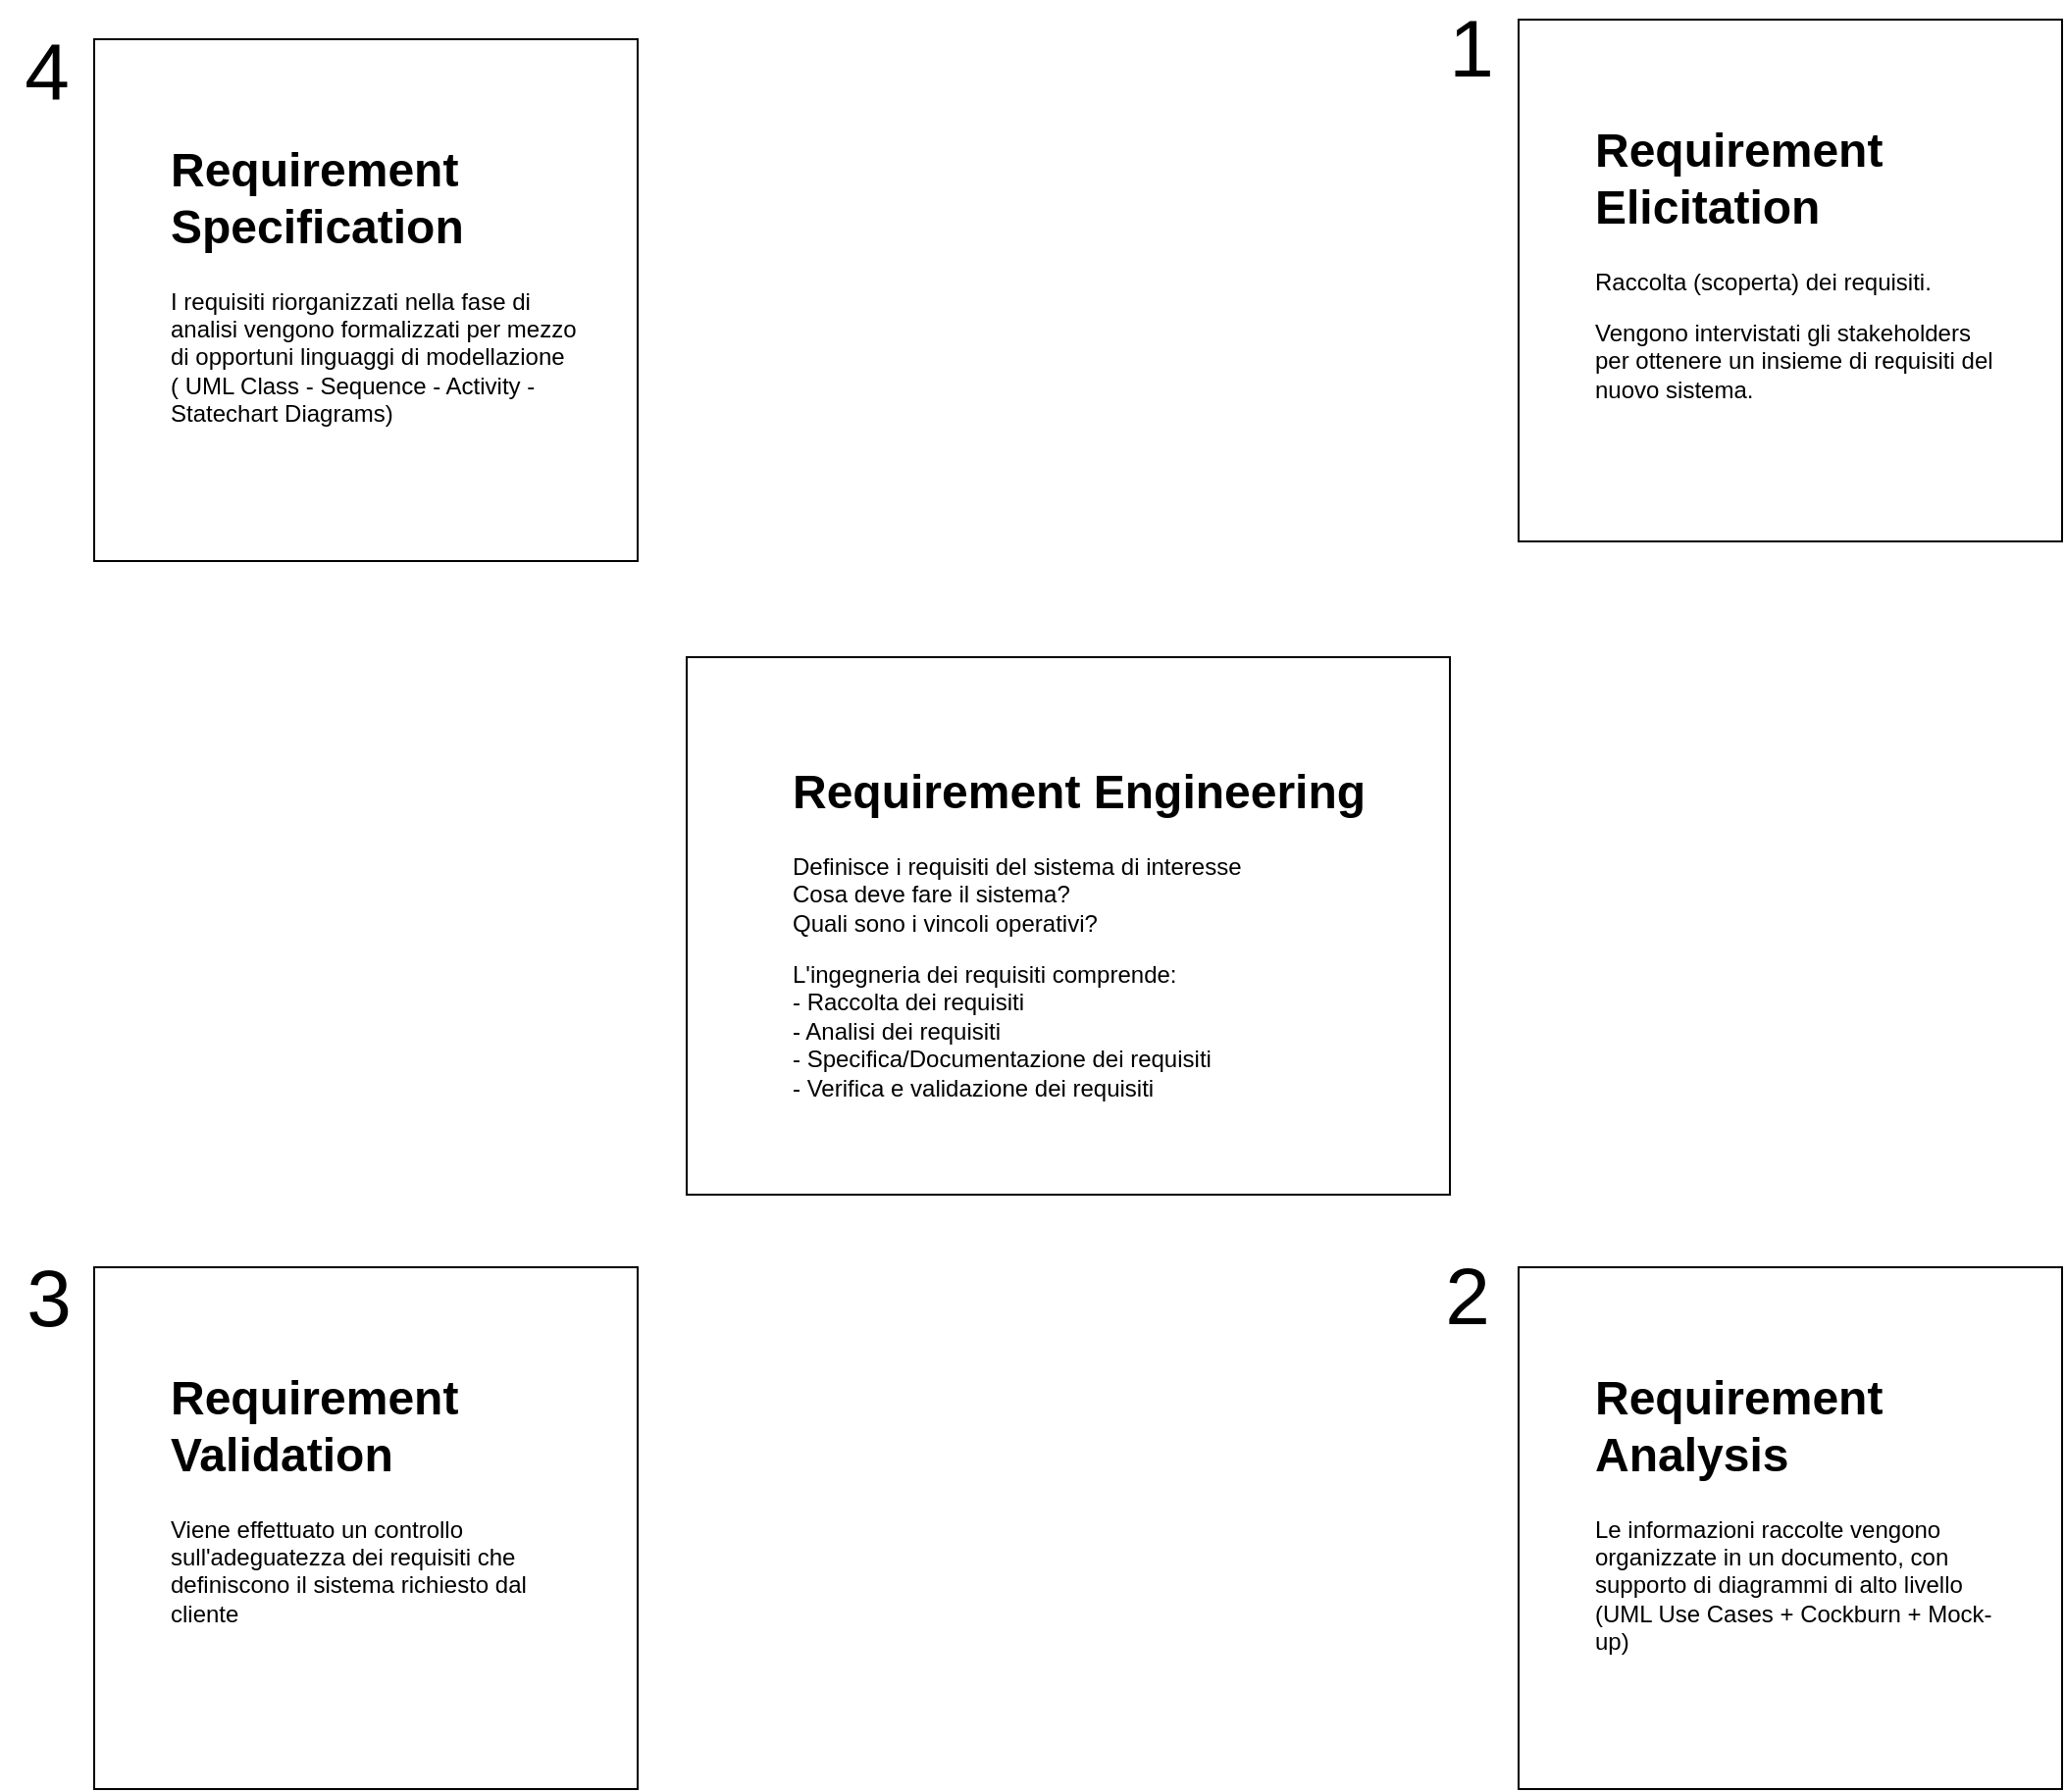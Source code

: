 <mxfile version="24.2.0" type="github">
  <diagram name="Page-1" id="bgw6Ty6ryX-Bh5xOLWq1">
    <mxGraphModel dx="2418" dy="1422" grid="0" gridSize="10" guides="1" tooltips="1" connect="1" arrows="1" fold="1" page="0" pageScale="1" pageWidth="850" pageHeight="1100" math="0" shadow="0">
      <root>
        <mxCell id="0" />
        <mxCell id="1" parent="0" />
        <mxCell id="R4EHs0gGsL9Us6-6UwET-13" value="" style="group" vertex="1" connectable="0" parent="1">
          <mxGeometry x="-203" y="205" width="389" height="274" as="geometry" />
        </mxCell>
        <mxCell id="R4EHs0gGsL9Us6-6UwET-1" value="" style="rounded=0;whiteSpace=wrap;html=1;movable=1;resizable=1;rotatable=1;deletable=1;editable=1;locked=0;connectable=1;container=0;" vertex="1" parent="R4EHs0gGsL9Us6-6UwET-13">
          <mxGeometry width="389" height="274" as="geometry" />
        </mxCell>
        <mxCell id="R4EHs0gGsL9Us6-6UwET-2" value="&lt;h1 style=&quot;margin-top: 0px;&quot;&gt;Requirement Engineering&lt;br&gt;&lt;/h1&gt;&lt;p&gt;Definisce i requisiti del sistema di interesse&lt;br&gt;Cosa deve fare il sistema?&lt;br&gt;Quali sono i vincoli operativi?&lt;/p&gt;&lt;p&gt;L&#39;ingegneria dei requisiti comprende:&lt;br&gt;- Raccolta dei requisiti&lt;br&gt;- Analisi dei requisiti&lt;br&gt;- Specifica/Documentazione dei requisiti&lt;br&gt;- Verifica e validazione dei requisiti&lt;br&gt;&lt;/p&gt;" style="text;html=1;whiteSpace=wrap;overflow=hidden;rounded=0;movable=1;resizable=1;rotatable=1;deletable=1;editable=1;locked=0;connectable=1;container=0;" vertex="1" parent="R4EHs0gGsL9Us6-6UwET-13">
          <mxGeometry x="51.55" y="47.825" width="294.622" height="188.685" as="geometry" />
        </mxCell>
        <mxCell id="R4EHs0gGsL9Us6-6UwET-14" value="" style="group" vertex="1" connectable="0" parent="1">
          <mxGeometry x="221" y="-120" width="277" height="266" as="geometry" />
        </mxCell>
        <mxCell id="R4EHs0gGsL9Us6-6UwET-8" value="" style="rounded=0;whiteSpace=wrap;html=1;movable=1;resizable=1;rotatable=1;deletable=1;editable=1;locked=0;connectable=1;container=0;" vertex="1" parent="R4EHs0gGsL9Us6-6UwET-14">
          <mxGeometry width="277" height="266" as="geometry" />
        </mxCell>
        <mxCell id="R4EHs0gGsL9Us6-6UwET-9" value="&lt;h1 style=&quot;margin-top: 0px;&quot;&gt;Requirement Elicitation&lt;br&gt;&lt;/h1&gt;&lt;p&gt;Raccolta (scoperta) dei requisiti.&lt;/p&gt;&lt;p&gt;Vengono intervistati gli stakeholders per ottenere un insieme di requisiti del nuovo sistema.&lt;br&gt;&lt;/p&gt;" style="text;html=1;whiteSpace=wrap;overflow=hidden;rounded=0;movable=1;resizable=1;rotatable=1;deletable=1;editable=1;locked=0;connectable=1;container=0;" vertex="1" parent="R4EHs0gGsL9Us6-6UwET-14">
          <mxGeometry x="36.708" y="46.428" width="209.795" height="183.176" as="geometry" />
        </mxCell>
        <mxCell id="R4EHs0gGsL9Us6-6UwET-15" value="" style="group" vertex="1" connectable="0" parent="1">
          <mxGeometry x="221" y="516" width="277" height="266" as="geometry" />
        </mxCell>
        <mxCell id="R4EHs0gGsL9Us6-6UwET-16" value="" style="rounded=0;whiteSpace=wrap;html=1;movable=1;resizable=1;rotatable=1;deletable=1;editable=1;locked=0;connectable=1;container=0;" vertex="1" parent="R4EHs0gGsL9Us6-6UwET-15">
          <mxGeometry width="277" height="266" as="geometry" />
        </mxCell>
        <mxCell id="R4EHs0gGsL9Us6-6UwET-17" value="&lt;h1 style=&quot;margin-top: 0px;&quot;&gt;Requirement Analysis&lt;br&gt;&lt;/h1&gt;Le informazioni raccolte vengono organizzate in un documento, con supporto di diagrammi di alto livello (UML Use Cases + Cockburn + Mock-up)" style="text;html=1;whiteSpace=wrap;overflow=hidden;rounded=0;movable=1;resizable=1;rotatable=1;deletable=1;editable=1;locked=0;connectable=1;container=0;" vertex="1" parent="R4EHs0gGsL9Us6-6UwET-15">
          <mxGeometry x="36.708" y="46.428" width="209.795" height="183.176" as="geometry" />
        </mxCell>
        <mxCell id="R4EHs0gGsL9Us6-6UwET-18" value="" style="group" vertex="1" connectable="0" parent="1">
          <mxGeometry x="-505" y="-110" width="277" height="266" as="geometry" />
        </mxCell>
        <mxCell id="R4EHs0gGsL9Us6-6UwET-19" value="" style="rounded=0;whiteSpace=wrap;html=1;movable=1;resizable=1;rotatable=1;deletable=1;editable=1;locked=0;connectable=1;container=0;" vertex="1" parent="R4EHs0gGsL9Us6-6UwET-18">
          <mxGeometry width="277" height="266" as="geometry" />
        </mxCell>
        <mxCell id="R4EHs0gGsL9Us6-6UwET-20" value="&lt;h1 style=&quot;margin-top: 0px;&quot;&gt;Requirement Specification&lt;br&gt;&lt;/h1&gt;&lt;p&gt;I requisiti riorganizzati nella fase di analisi vengono formalizzati per mezzo di opportuni linguaggi di modellazione ( UML Class - Sequence - Activity - Statechart Diagrams)&lt;br&gt;&lt;/p&gt;" style="text;html=1;whiteSpace=wrap;overflow=hidden;rounded=0;movable=1;resizable=1;rotatable=1;deletable=1;editable=1;locked=0;connectable=1;container=0;" vertex="1" parent="R4EHs0gGsL9Us6-6UwET-18">
          <mxGeometry x="36.708" y="46.428" width="209.795" height="183.176" as="geometry" />
        </mxCell>
        <mxCell id="R4EHs0gGsL9Us6-6UwET-22" value="" style="group" vertex="1" connectable="0" parent="1">
          <mxGeometry x="-505" y="516" width="277" height="266" as="geometry" />
        </mxCell>
        <mxCell id="R4EHs0gGsL9Us6-6UwET-23" value="" style="rounded=0;whiteSpace=wrap;html=1;movable=1;resizable=1;rotatable=1;deletable=1;editable=1;locked=0;connectable=1;container=0;" vertex="1" parent="R4EHs0gGsL9Us6-6UwET-22">
          <mxGeometry width="277" height="266" as="geometry" />
        </mxCell>
        <mxCell id="R4EHs0gGsL9Us6-6UwET-24" value="&lt;h1 style=&quot;margin-top: 0px;&quot;&gt;Requirement Validation&lt;/h1&gt;&lt;div&gt;Viene effettuato un controllo sull&#39;adeguatezza dei requisiti che definiscono il sistema richiesto dal cliente&lt;br&gt;&lt;/div&gt;" style="text;html=1;whiteSpace=wrap;overflow=hidden;rounded=0;movable=1;resizable=1;rotatable=1;deletable=1;editable=1;locked=0;connectable=1;container=0;" vertex="1" parent="R4EHs0gGsL9Us6-6UwET-22">
          <mxGeometry x="36.708" y="46.428" width="209.795" height="183.176" as="geometry" />
        </mxCell>
        <mxCell id="R4EHs0gGsL9Us6-6UwET-26" value="1" style="text;html=1;align=center;verticalAlign=middle;whiteSpace=wrap;rounded=0;fontSize=41;" vertex="1" parent="1">
          <mxGeometry x="173" y="-120" width="48" height="30" as="geometry" />
        </mxCell>
        <mxCell id="R4EHs0gGsL9Us6-6UwET-27" value="2" style="text;html=1;align=center;verticalAlign=middle;whiteSpace=wrap;rounded=0;fontSize=41;" vertex="1" parent="1">
          <mxGeometry x="171" y="516" width="48" height="30" as="geometry" />
        </mxCell>
        <mxCell id="R4EHs0gGsL9Us6-6UwET-28" value="3" style="text;html=1;align=center;verticalAlign=middle;whiteSpace=wrap;rounded=0;fontSize=41;" vertex="1" parent="1">
          <mxGeometry x="-552" y="517" width="48" height="30" as="geometry" />
        </mxCell>
        <mxCell id="R4EHs0gGsL9Us6-6UwET-29" value="4" style="text;html=1;align=center;verticalAlign=middle;whiteSpace=wrap;rounded=0;fontSize=41;" vertex="1" parent="1">
          <mxGeometry x="-553" y="-108" width="48" height="30" as="geometry" />
        </mxCell>
      </root>
    </mxGraphModel>
  </diagram>
</mxfile>
